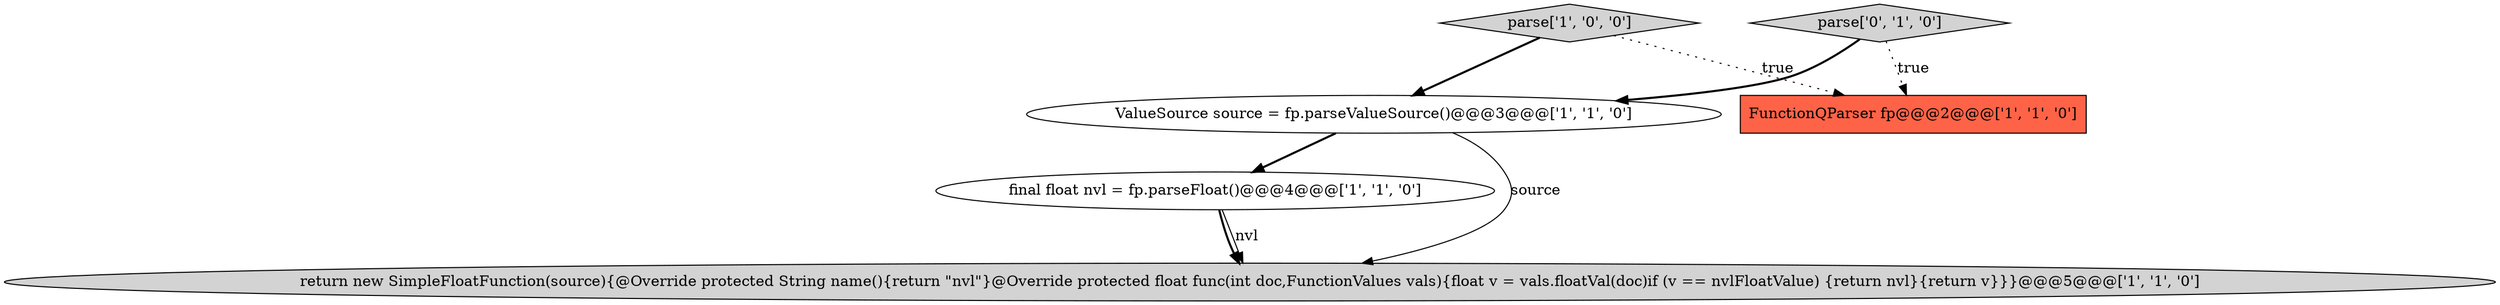 digraph {
4 [style = filled, label = "final float nvl = fp.parseFloat()@@@4@@@['1', '1', '0']", fillcolor = white, shape = ellipse image = "AAA0AAABBB1BBB"];
0 [style = filled, label = "FunctionQParser fp@@@2@@@['1', '1', '0']", fillcolor = tomato, shape = box image = "AAA0AAABBB1BBB"];
1 [style = filled, label = "parse['1', '0', '0']", fillcolor = lightgray, shape = diamond image = "AAA0AAABBB1BBB"];
3 [style = filled, label = "return new SimpleFloatFunction(source){@Override protected String name(){return \"nvl\"}@Override protected float func(int doc,FunctionValues vals){float v = vals.floatVal(doc)if (v == nvlFloatValue) {return nvl}{return v}}}@@@5@@@['1', '1', '0']", fillcolor = lightgray, shape = ellipse image = "AAA0AAABBB1BBB"];
5 [style = filled, label = "parse['0', '1', '0']", fillcolor = lightgray, shape = diamond image = "AAA0AAABBB2BBB"];
2 [style = filled, label = "ValueSource source = fp.parseValueSource()@@@3@@@['1', '1', '0']", fillcolor = white, shape = ellipse image = "AAA0AAABBB1BBB"];
5->2 [style = bold, label=""];
5->0 [style = dotted, label="true"];
2->4 [style = bold, label=""];
4->3 [style = solid, label="nvl"];
4->3 [style = bold, label=""];
1->2 [style = bold, label=""];
1->0 [style = dotted, label="true"];
2->3 [style = solid, label="source"];
}
